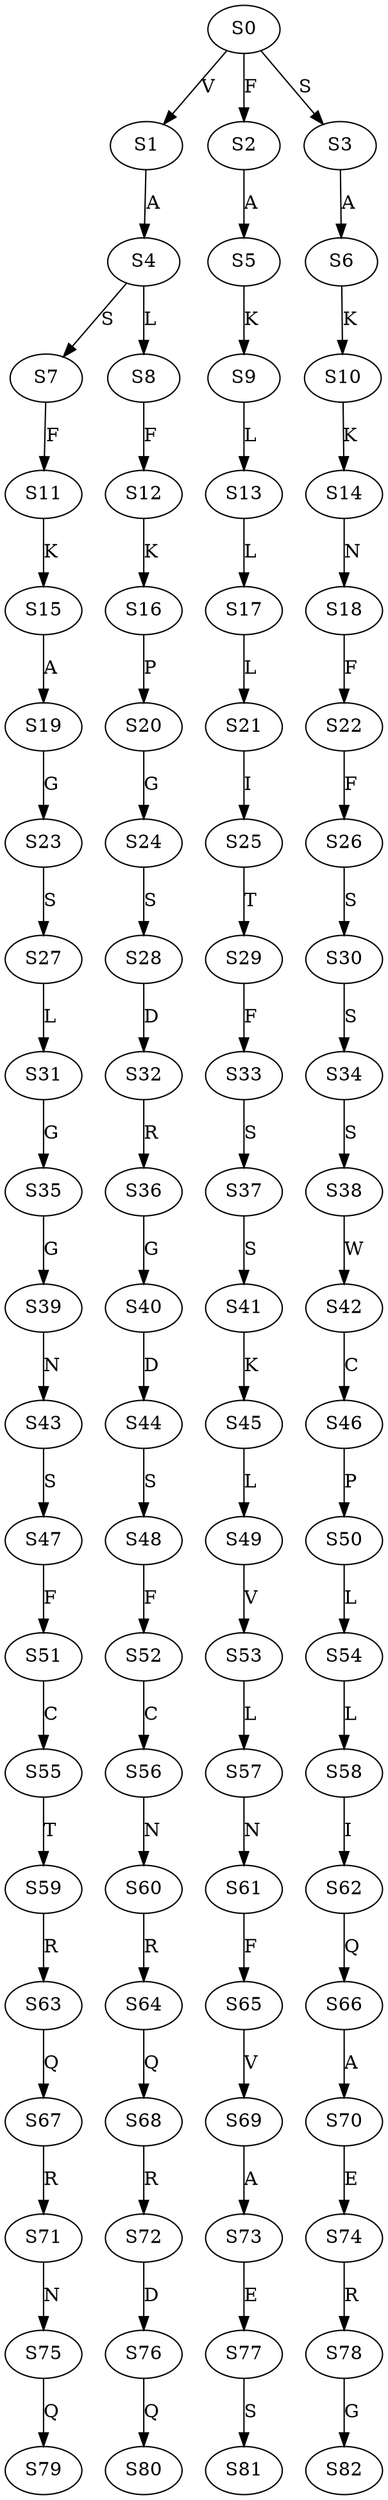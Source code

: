 strict digraph  {
	S0 -> S1 [ label = V ];
	S0 -> S2 [ label = F ];
	S0 -> S3 [ label = S ];
	S1 -> S4 [ label = A ];
	S2 -> S5 [ label = A ];
	S3 -> S6 [ label = A ];
	S4 -> S7 [ label = S ];
	S4 -> S8 [ label = L ];
	S5 -> S9 [ label = K ];
	S6 -> S10 [ label = K ];
	S7 -> S11 [ label = F ];
	S8 -> S12 [ label = F ];
	S9 -> S13 [ label = L ];
	S10 -> S14 [ label = K ];
	S11 -> S15 [ label = K ];
	S12 -> S16 [ label = K ];
	S13 -> S17 [ label = L ];
	S14 -> S18 [ label = N ];
	S15 -> S19 [ label = A ];
	S16 -> S20 [ label = P ];
	S17 -> S21 [ label = L ];
	S18 -> S22 [ label = F ];
	S19 -> S23 [ label = G ];
	S20 -> S24 [ label = G ];
	S21 -> S25 [ label = I ];
	S22 -> S26 [ label = F ];
	S23 -> S27 [ label = S ];
	S24 -> S28 [ label = S ];
	S25 -> S29 [ label = T ];
	S26 -> S30 [ label = S ];
	S27 -> S31 [ label = L ];
	S28 -> S32 [ label = D ];
	S29 -> S33 [ label = F ];
	S30 -> S34 [ label = S ];
	S31 -> S35 [ label = G ];
	S32 -> S36 [ label = R ];
	S33 -> S37 [ label = S ];
	S34 -> S38 [ label = S ];
	S35 -> S39 [ label = G ];
	S36 -> S40 [ label = G ];
	S37 -> S41 [ label = S ];
	S38 -> S42 [ label = W ];
	S39 -> S43 [ label = N ];
	S40 -> S44 [ label = D ];
	S41 -> S45 [ label = K ];
	S42 -> S46 [ label = C ];
	S43 -> S47 [ label = S ];
	S44 -> S48 [ label = S ];
	S45 -> S49 [ label = L ];
	S46 -> S50 [ label = P ];
	S47 -> S51 [ label = F ];
	S48 -> S52 [ label = F ];
	S49 -> S53 [ label = V ];
	S50 -> S54 [ label = L ];
	S51 -> S55 [ label = C ];
	S52 -> S56 [ label = C ];
	S53 -> S57 [ label = L ];
	S54 -> S58 [ label = L ];
	S55 -> S59 [ label = T ];
	S56 -> S60 [ label = N ];
	S57 -> S61 [ label = N ];
	S58 -> S62 [ label = I ];
	S59 -> S63 [ label = R ];
	S60 -> S64 [ label = R ];
	S61 -> S65 [ label = F ];
	S62 -> S66 [ label = Q ];
	S63 -> S67 [ label = Q ];
	S64 -> S68 [ label = Q ];
	S65 -> S69 [ label = V ];
	S66 -> S70 [ label = A ];
	S67 -> S71 [ label = R ];
	S68 -> S72 [ label = R ];
	S69 -> S73 [ label = A ];
	S70 -> S74 [ label = E ];
	S71 -> S75 [ label = N ];
	S72 -> S76 [ label = D ];
	S73 -> S77 [ label = E ];
	S74 -> S78 [ label = R ];
	S75 -> S79 [ label = Q ];
	S76 -> S80 [ label = Q ];
	S77 -> S81 [ label = S ];
	S78 -> S82 [ label = G ];
}
